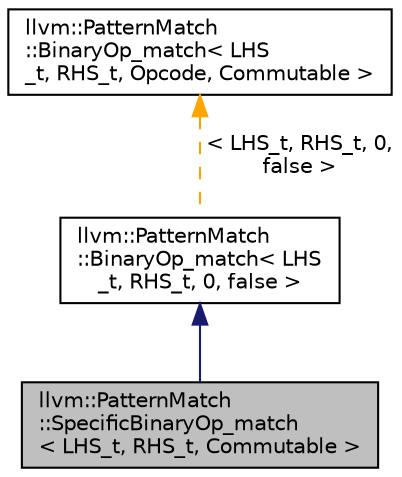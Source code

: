 digraph "llvm::PatternMatch::SpecificBinaryOp_match&lt; LHS_t, RHS_t, Commutable &gt;"
{
 // LATEX_PDF_SIZE
  bgcolor="transparent";
  edge [fontname="Helvetica",fontsize="10",labelfontname="Helvetica",labelfontsize="10"];
  node [fontname="Helvetica",fontsize="10",shape=record];
  Node1 [label="llvm::PatternMatch\l::SpecificBinaryOp_match\l\< LHS_t, RHS_t, Commutable \>",height=0.2,width=0.4,color="black", fillcolor="grey75", style="filled", fontcolor="black",tooltip=" "];
  Node2 -> Node1 [dir="back",color="midnightblue",fontsize="10",style="solid",fontname="Helvetica"];
  Node2 [label="llvm::PatternMatch\l::BinaryOp_match\< LHS\l_t, RHS_t, 0, false \>",height=0.2,width=0.4,color="black",URL="$structllvm_1_1PatternMatch_1_1BinaryOp__match.html",tooltip=" "];
  Node3 -> Node2 [dir="back",color="orange",fontsize="10",style="dashed",label=" \< LHS_t, RHS_t, 0,\l false \>" ,fontname="Helvetica"];
  Node3 [label="llvm::PatternMatch\l::BinaryOp_match\< LHS\l_t, RHS_t, Opcode, Commutable \>",height=0.2,width=0.4,color="black",URL="$structllvm_1_1PatternMatch_1_1BinaryOp__match.html",tooltip=" "];
}

